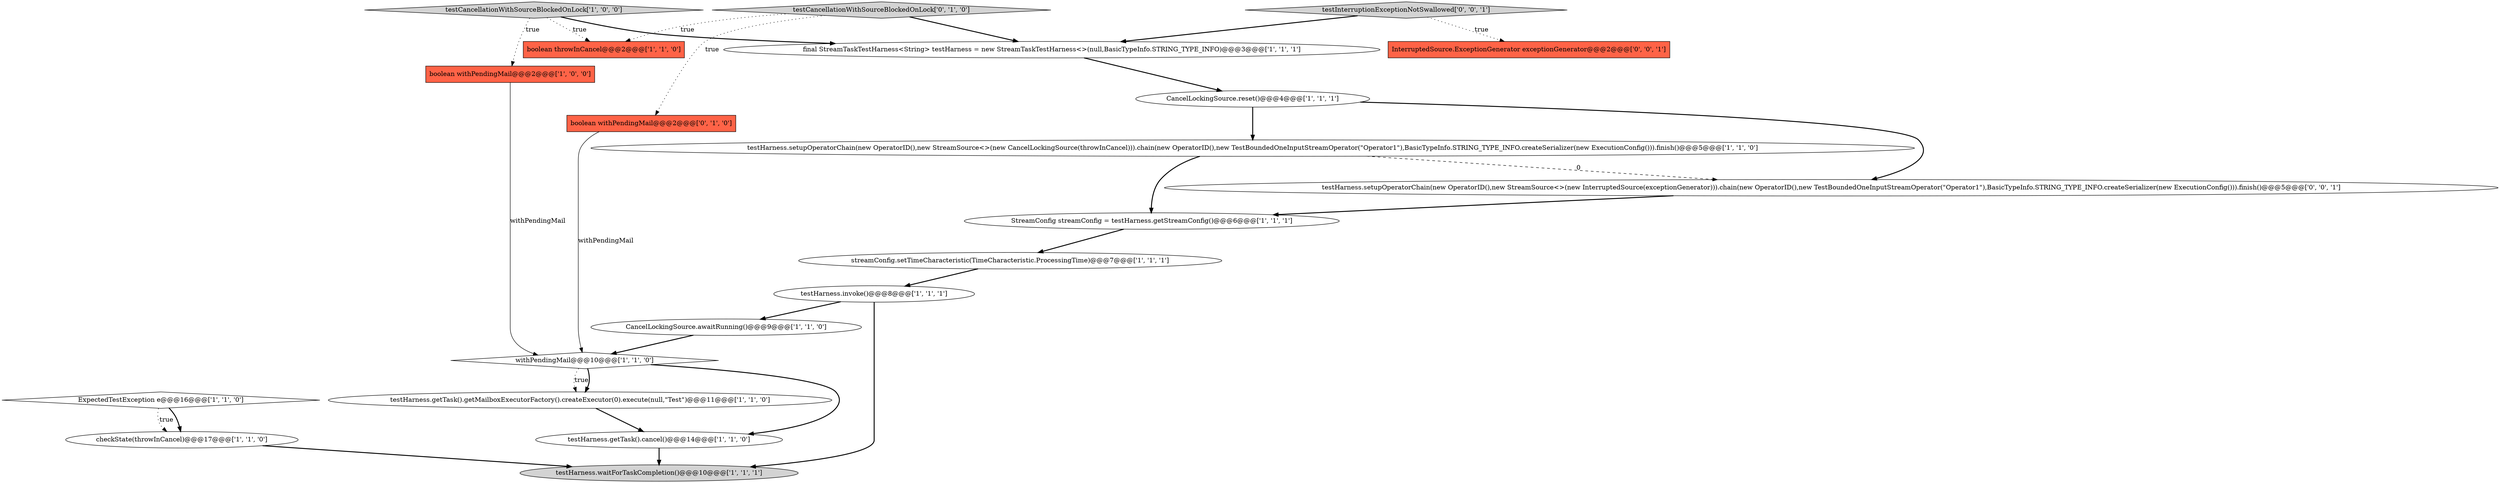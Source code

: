 digraph {
6 [style = filled, label = "CancelLockingSource.awaitRunning()@@@9@@@['1', '1', '0']", fillcolor = white, shape = ellipse image = "AAA0AAABBB1BBB"];
11 [style = filled, label = "final StreamTaskTestHarness<String> testHarness = new StreamTaskTestHarness<>(null,BasicTypeInfo.STRING_TYPE_INFO)@@@3@@@['1', '1', '1']", fillcolor = white, shape = ellipse image = "AAA0AAABBB1BBB"];
2 [style = filled, label = "checkState(throwInCancel)@@@17@@@['1', '1', '0']", fillcolor = white, shape = ellipse image = "AAA0AAABBB1BBB"];
16 [style = filled, label = "testCancellationWithSourceBlockedOnLock['0', '1', '0']", fillcolor = lightgray, shape = diamond image = "AAA0AAABBB2BBB"];
13 [style = filled, label = "boolean throwInCancel@@@2@@@['1', '1', '0']", fillcolor = tomato, shape = box image = "AAA0AAABBB1BBB"];
15 [style = filled, label = "StreamConfig streamConfig = testHarness.getStreamConfig()@@@6@@@['1', '1', '1']", fillcolor = white, shape = ellipse image = "AAA0AAABBB1BBB"];
1 [style = filled, label = "boolean withPendingMail@@@2@@@['1', '0', '0']", fillcolor = tomato, shape = box image = "AAA0AAABBB1BBB"];
14 [style = filled, label = "CancelLockingSource.reset()@@@4@@@['1', '1', '1']", fillcolor = white, shape = ellipse image = "AAA0AAABBB1BBB"];
17 [style = filled, label = "boolean withPendingMail@@@2@@@['0', '1', '0']", fillcolor = tomato, shape = box image = "AAA0AAABBB2BBB"];
10 [style = filled, label = "testHarness.getTask().cancel()@@@14@@@['1', '1', '0']", fillcolor = white, shape = ellipse image = "AAA0AAABBB1BBB"];
3 [style = filled, label = "testHarness.invoke()@@@8@@@['1', '1', '1']", fillcolor = white, shape = ellipse image = "AAA0AAABBB1BBB"];
18 [style = filled, label = "testHarness.setupOperatorChain(new OperatorID(),new StreamSource<>(new InterruptedSource(exceptionGenerator))).chain(new OperatorID(),new TestBoundedOneInputStreamOperator(\"Operator1\"),BasicTypeInfo.STRING_TYPE_INFO.createSerializer(new ExecutionConfig())).finish()@@@5@@@['0', '0', '1']", fillcolor = white, shape = ellipse image = "AAA0AAABBB3BBB"];
8 [style = filled, label = "testHarness.setupOperatorChain(new OperatorID(),new StreamSource<>(new CancelLockingSource(throwInCancel))).chain(new OperatorID(),new TestBoundedOneInputStreamOperator(\"Operator1\"),BasicTypeInfo.STRING_TYPE_INFO.createSerializer(new ExecutionConfig())).finish()@@@5@@@['1', '1', '0']", fillcolor = white, shape = ellipse image = "AAA0AAABBB1BBB"];
7 [style = filled, label = "withPendingMail@@@10@@@['1', '1', '0']", fillcolor = white, shape = diamond image = "AAA0AAABBB1BBB"];
5 [style = filled, label = "ExpectedTestException e@@@16@@@['1', '1', '0']", fillcolor = white, shape = diamond image = "AAA0AAABBB1BBB"];
0 [style = filled, label = "testHarness.waitForTaskCompletion()@@@10@@@['1', '1', '1']", fillcolor = lightgray, shape = ellipse image = "AAA0AAABBB1BBB"];
4 [style = filled, label = "testCancellationWithSourceBlockedOnLock['1', '0', '0']", fillcolor = lightgray, shape = diamond image = "AAA0AAABBB1BBB"];
19 [style = filled, label = "InterruptedSource.ExceptionGenerator exceptionGenerator@@@2@@@['0', '0', '1']", fillcolor = tomato, shape = box image = "AAA0AAABBB3BBB"];
12 [style = filled, label = "testHarness.getTask().getMailboxExecutorFactory().createExecutor(0).execute(null,\"Test\")@@@11@@@['1', '1', '0']", fillcolor = white, shape = ellipse image = "AAA0AAABBB1BBB"];
20 [style = filled, label = "testInterruptionExceptionNotSwallowed['0', '0', '1']", fillcolor = lightgray, shape = diamond image = "AAA0AAABBB3BBB"];
9 [style = filled, label = "streamConfig.setTimeCharacteristic(TimeCharacteristic.ProcessingTime)@@@7@@@['1', '1', '1']", fillcolor = white, shape = ellipse image = "AAA0AAABBB1BBB"];
17->7 [style = solid, label="withPendingMail"];
5->2 [style = bold, label=""];
15->9 [style = bold, label=""];
8->18 [style = dashed, label="0"];
14->18 [style = bold, label=""];
1->7 [style = solid, label="withPendingMail"];
7->10 [style = bold, label=""];
4->11 [style = bold, label=""];
7->12 [style = dotted, label="true"];
9->3 [style = bold, label=""];
16->13 [style = dotted, label="true"];
4->1 [style = dotted, label="true"];
10->0 [style = bold, label=""];
11->14 [style = bold, label=""];
3->6 [style = bold, label=""];
12->10 [style = bold, label=""];
7->12 [style = bold, label=""];
3->0 [style = bold, label=""];
14->8 [style = bold, label=""];
2->0 [style = bold, label=""];
20->19 [style = dotted, label="true"];
6->7 [style = bold, label=""];
4->13 [style = dotted, label="true"];
16->17 [style = dotted, label="true"];
16->11 [style = bold, label=""];
5->2 [style = dotted, label="true"];
8->15 [style = bold, label=""];
20->11 [style = bold, label=""];
18->15 [style = bold, label=""];
}
